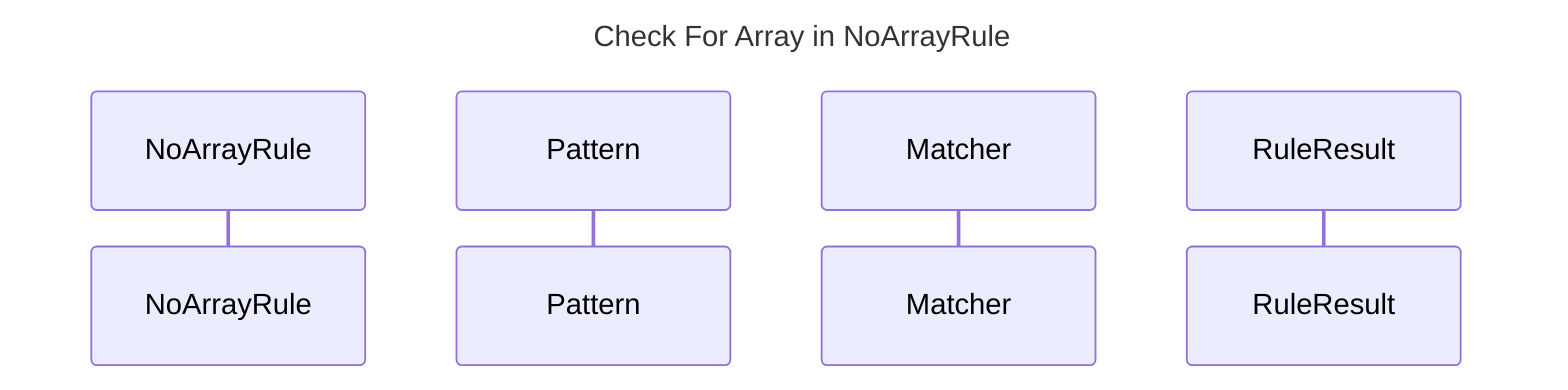 ---
title: Check For Array in NoArrayRule
---

sequenceDiagram
    participant NoArrayRule
    participant Pattern
    participant Matcher
    participant RuleResult